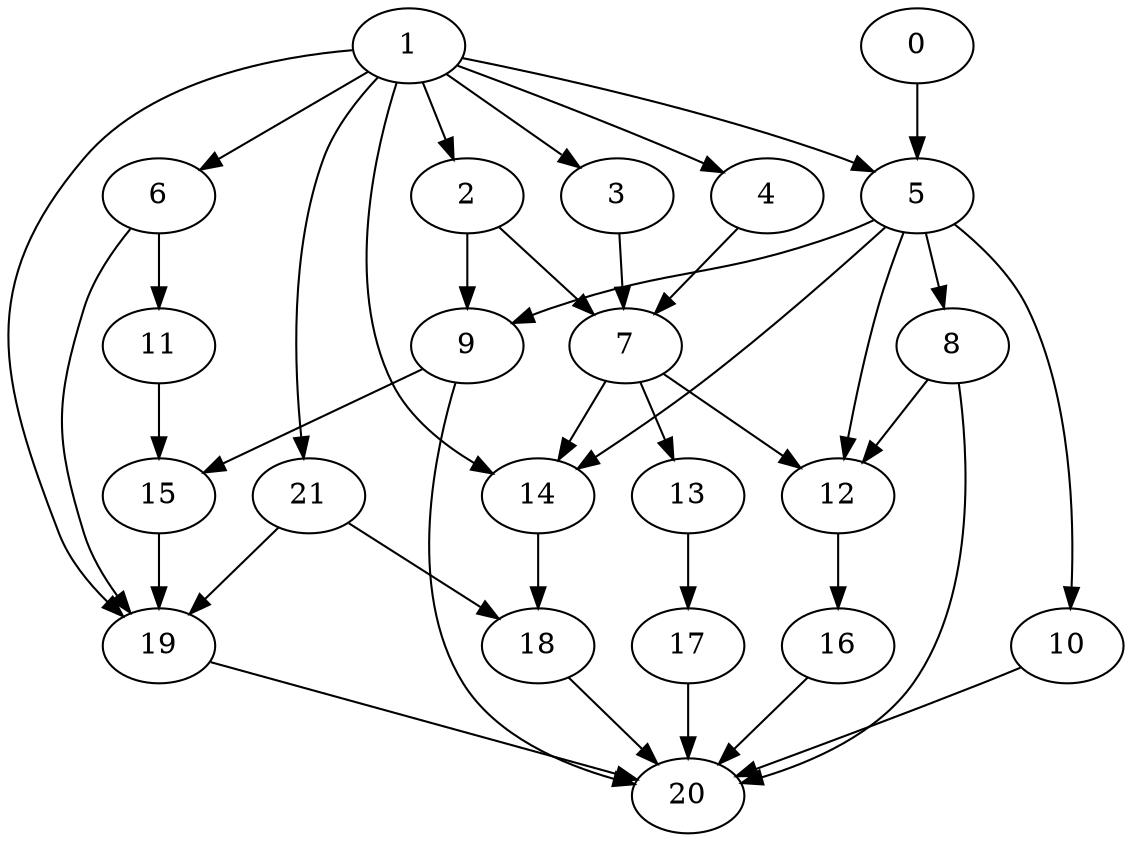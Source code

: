 digraph graph2 {
    5 -> 12
    21 -> 19
    6 -> 19
    8 -> 12
    1 -> 21
    1 -> 2
    1 -> 3
    1 -> 4
    1 -> 5
    1 -> 6
    1 -> 19
    2 -> 7
    3 -> 7
    4 -> 7
    7 -> 12
    7 -> 13
    7 -> 14
    12 -> 16
    13 -> 17
    14 -> 18
    16 -> 20
    17 -> 20
    18 -> 20
    5 -> 9
    5 -> 10 
    5 -> 8
    8 -> 20
    9 -> 20
    10 -> 20
    6 -> 11
    11 -> 15
    15 -> 19
    19 -> 20
    1 -> 14
    9 -> 15
    21 -> 18
    2 -> 9
    0 -> 5
    5 -> 14
}
